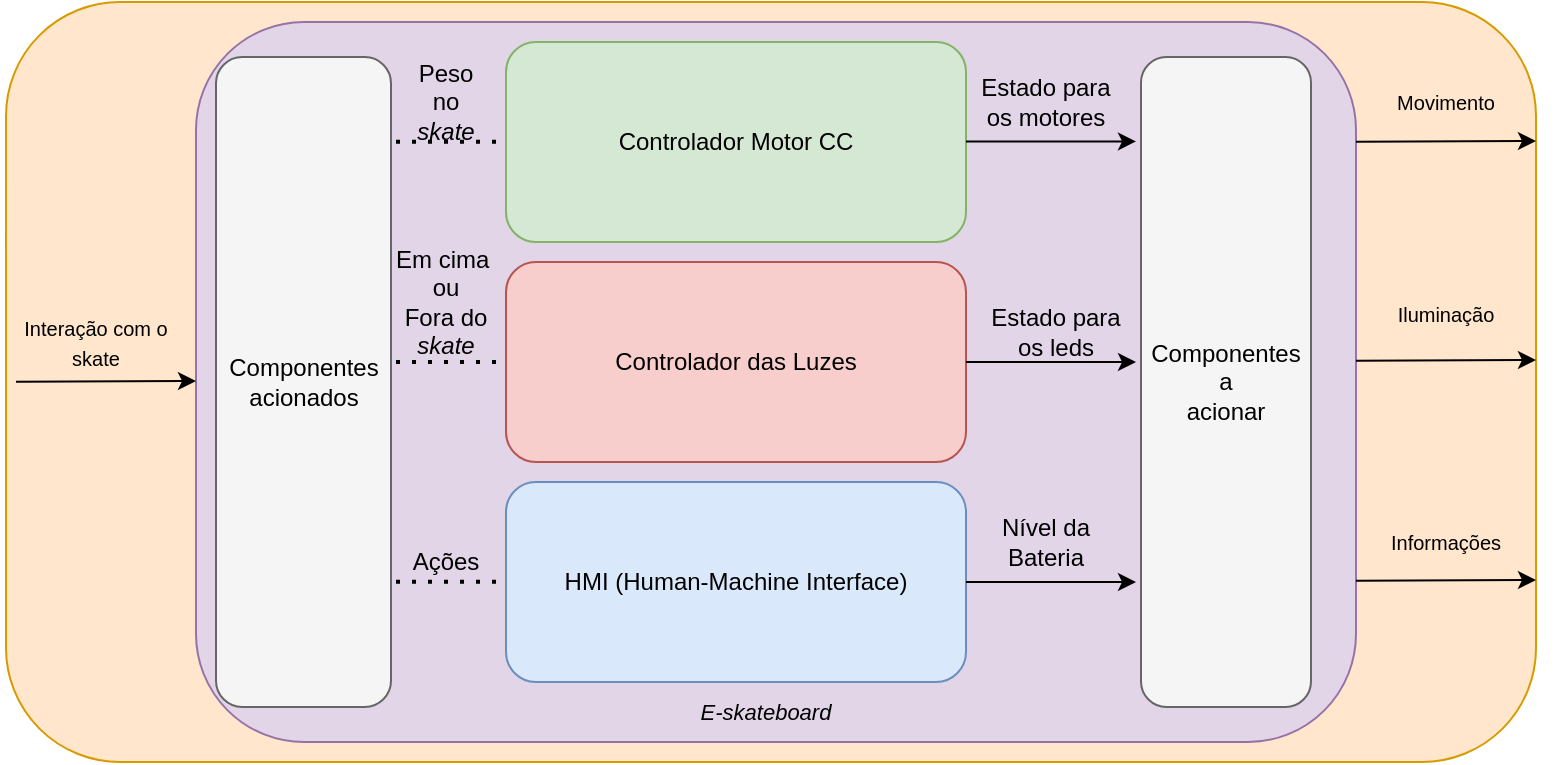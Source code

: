<mxfile version="13.9.9" type="device"><diagram id="Pk8Cs7YkVVhwPFJlNyq4" name="Page-1"><mxGraphModel dx="1102" dy="822" grid="1" gridSize="10" guides="1" tooltips="1" connect="1" arrows="1" fold="1" page="1" pageScale="1" pageWidth="850" pageHeight="1100" math="0" shadow="0"><root><mxCell id="0"/><mxCell id="1" parent="0"/><mxCell id="pJFFU4i-sW_qEaIfnZ9J-2" value="" style="rounded=1;whiteSpace=wrap;html=1;fillColor=#ffe6cc;strokeColor=#d79b00;fontStyle=1" parent="1" vertex="1"><mxGeometry x="25" y="30" width="765" height="380" as="geometry"/></mxCell><mxCell id="pJFFU4i-sW_qEaIfnZ9J-3" value="" style="rounded=1;whiteSpace=wrap;html=1;fillColor=#e1d5e7;strokeColor=#9673a6;" parent="1" vertex="1"><mxGeometry x="120" y="40" width="580" height="360" as="geometry"/></mxCell><mxCell id="pJFFU4i-sW_qEaIfnZ9J-4" value="Controlador Motor CC" style="rounded=1;whiteSpace=wrap;html=1;fillColor=#d5e8d4;strokeColor=#82b366;" parent="1" vertex="1"><mxGeometry x="275" y="50" width="230" height="100" as="geometry"/></mxCell><mxCell id="pJFFU4i-sW_qEaIfnZ9J-5" value="Controlador das Luzes" style="rounded=1;whiteSpace=wrap;html=1;fillColor=#f8cecc;strokeColor=#b85450;" parent="1" vertex="1"><mxGeometry x="275" y="160" width="230" height="100" as="geometry"/></mxCell><mxCell id="pJFFU4i-sW_qEaIfnZ9J-6" value="HMI (Human-Machine Interface)" style="rounded=1;whiteSpace=wrap;html=1;fillColor=#dae8fc;strokeColor=#6c8ebf;" parent="1" vertex="1"><mxGeometry x="275" y="270" width="230" height="100" as="geometry"/></mxCell><mxCell id="pJFFU4i-sW_qEaIfnZ9J-8" value="&lt;font style=&quot;font-size: 11px&quot;&gt;&lt;i&gt;E-skateboard&lt;/i&gt;&lt;/font&gt;" style="text;html=1;strokeColor=none;fillColor=none;align=center;verticalAlign=middle;whiteSpace=wrap;rounded=0;" parent="1" vertex="1"><mxGeometry x="310" y="360" width="190" height="50" as="geometry"/></mxCell><mxCell id="pJFFU4i-sW_qEaIfnZ9J-12" value="" style="endArrow=classic;html=1;" parent="1" edge="1"><mxGeometry width="50" height="50" relative="1" as="geometry"><mxPoint x="30" y="219.84" as="sourcePoint"/><mxPoint x="120" y="219.5" as="targetPoint"/></mxGeometry></mxCell><mxCell id="pJFFU4i-sW_qEaIfnZ9J-13" value="&lt;span style=&quot;font-size: 10px&quot;&gt;Interação com o skate&lt;/span&gt;" style="text;html=1;strokeColor=none;fillColor=none;align=center;verticalAlign=middle;whiteSpace=wrap;rounded=0;" parent="1" vertex="1"><mxGeometry x="25" y="190" width="90" height="20" as="geometry"/></mxCell><mxCell id="pJFFU4i-sW_qEaIfnZ9J-15" value="" style="rounded=1;whiteSpace=wrap;html=1;rotation=90;fillColor=#f5f5f5;strokeColor=#666666;fontColor=#333333;" parent="1" vertex="1"><mxGeometry x="11.25" y="176.25" width="325" height="87.5" as="geometry"/></mxCell><mxCell id="pJFFU4i-sW_qEaIfnZ9J-22" value="" style="endArrow=none;dashed=1;html=1;dashPattern=1 3;strokeWidth=2;" parent="1" edge="1"><mxGeometry width="50" height="50" relative="1" as="geometry"><mxPoint x="220" y="319.83" as="sourcePoint"/><mxPoint x="270" y="319.83" as="targetPoint"/></mxGeometry></mxCell><mxCell id="pJFFU4i-sW_qEaIfnZ9J-23" value="" style="endArrow=none;dashed=1;html=1;dashPattern=1 3;strokeWidth=2;" parent="1" edge="1"><mxGeometry width="50" height="50" relative="1" as="geometry"><mxPoint x="220" y="210.0" as="sourcePoint"/><mxPoint x="270" y="210.0" as="targetPoint"/></mxGeometry></mxCell><mxCell id="pJFFU4i-sW_qEaIfnZ9J-24" value="" style="endArrow=none;dashed=1;html=1;dashPattern=1 3;strokeWidth=2;" parent="1" edge="1"><mxGeometry width="50" height="50" relative="1" as="geometry"><mxPoint x="220" y="99.83" as="sourcePoint"/><mxPoint x="270" y="99.83" as="targetPoint"/></mxGeometry></mxCell><mxCell id="pJFFU4i-sW_qEaIfnZ9J-25" value="Em cima&amp;nbsp;&lt;br&gt;ou&lt;br&gt;Fora do &lt;i&gt;skate&lt;/i&gt;" style="text;html=1;strokeColor=none;fillColor=none;align=center;verticalAlign=middle;whiteSpace=wrap;rounded=0;" parent="1" vertex="1"><mxGeometry x="210" y="170" width="70" height="20" as="geometry"/></mxCell><mxCell id="pJFFU4i-sW_qEaIfnZ9J-26" value="Peso no &lt;i&gt;skate&lt;/i&gt;" style="text;html=1;strokeColor=none;fillColor=none;align=center;verticalAlign=middle;whiteSpace=wrap;rounded=0;" parent="1" vertex="1"><mxGeometry x="225" y="70" width="40" height="20" as="geometry"/></mxCell><mxCell id="pJFFU4i-sW_qEaIfnZ9J-27" value="Ações" style="text;html=1;strokeColor=none;fillColor=none;align=center;verticalAlign=middle;whiteSpace=wrap;rounded=0;" parent="1" vertex="1"><mxGeometry x="225" y="300" width="40" height="20" as="geometry"/></mxCell><mxCell id="pJFFU4i-sW_qEaIfnZ9J-28" value="" style="endArrow=classic;html=1;" parent="1" edge="1"><mxGeometry width="50" height="50" relative="1" as="geometry"><mxPoint x="505" y="320" as="sourcePoint"/><mxPoint x="590" y="320" as="targetPoint"/></mxGeometry></mxCell><mxCell id="pJFFU4i-sW_qEaIfnZ9J-29" value="" style="endArrow=classic;html=1;" parent="1" edge="1"><mxGeometry width="50" height="50" relative="1" as="geometry"><mxPoint x="505" y="99.71" as="sourcePoint"/><mxPoint x="590" y="99.71" as="targetPoint"/></mxGeometry></mxCell><mxCell id="pJFFU4i-sW_qEaIfnZ9J-30" value="" style="endArrow=classic;html=1;" parent="1" edge="1"><mxGeometry width="50" height="50" relative="1" as="geometry"><mxPoint x="505" y="210" as="sourcePoint"/><mxPoint x="590" y="210" as="targetPoint"/></mxGeometry></mxCell><mxCell id="pJFFU4i-sW_qEaIfnZ9J-32" value="Nível da Bateria" style="text;html=1;strokeColor=none;fillColor=none;align=center;verticalAlign=middle;whiteSpace=wrap;rounded=0;" parent="1" vertex="1"><mxGeometry x="515" y="290" width="60" height="20" as="geometry"/></mxCell><mxCell id="pJFFU4i-sW_qEaIfnZ9J-33" value="Componentes acionados" style="text;html=1;strokeColor=none;fillColor=none;align=center;verticalAlign=middle;whiteSpace=wrap;rounded=0;" parent="1" vertex="1"><mxGeometry x="138.75" y="205" width="70" height="30" as="geometry"/></mxCell><mxCell id="pJFFU4i-sW_qEaIfnZ9J-35" value="" style="rounded=1;whiteSpace=wrap;html=1;rotation=90;fillColor=#f5f5f5;strokeColor=#666666;fontColor=#333333;" parent="1" vertex="1"><mxGeometry x="472.5" y="177.5" width="325" height="85" as="geometry"/></mxCell><mxCell id="pJFFU4i-sW_qEaIfnZ9J-36" value="Componentes a&lt;br&gt;acionar" style="text;html=1;strokeColor=none;fillColor=none;align=center;verticalAlign=middle;whiteSpace=wrap;rounded=0;" parent="1" vertex="1"><mxGeometry x="600" y="205" width="70" height="30" as="geometry"/></mxCell><mxCell id="pJFFU4i-sW_qEaIfnZ9J-37" value="Estado para os leds" style="text;html=1;strokeColor=none;fillColor=none;align=center;verticalAlign=middle;whiteSpace=wrap;rounded=0;" parent="1" vertex="1"><mxGeometry x="515" y="185" width="70" height="20" as="geometry"/></mxCell><mxCell id="pJFFU4i-sW_qEaIfnZ9J-38" value="Estado para os motores" style="text;html=1;strokeColor=none;fillColor=none;align=center;verticalAlign=middle;whiteSpace=wrap;rounded=0;" parent="1" vertex="1"><mxGeometry x="510" y="70" width="70" height="20" as="geometry"/></mxCell><mxCell id="pJFFU4i-sW_qEaIfnZ9J-42" value="" style="endArrow=classic;html=1;" parent="1" edge="1"><mxGeometry width="50" height="50" relative="1" as="geometry"><mxPoint x="700" y="99.84" as="sourcePoint"/><mxPoint x="790" y="99.5" as="targetPoint"/></mxGeometry></mxCell><mxCell id="pJFFU4i-sW_qEaIfnZ9J-43" value="&lt;span style=&quot;font-size: 10px&quot;&gt;Movimento&lt;/span&gt;" style="text;html=1;strokeColor=none;fillColor=none;align=center;verticalAlign=middle;whiteSpace=wrap;rounded=0;" parent="1" vertex="1"><mxGeometry x="700" y="70" width="90" height="20" as="geometry"/></mxCell><mxCell id="pJFFU4i-sW_qEaIfnZ9J-44" value="" style="endArrow=classic;html=1;" parent="1" edge="1"><mxGeometry width="50" height="50" relative="1" as="geometry"><mxPoint x="700" y="209.34" as="sourcePoint"/><mxPoint x="790" y="209.0" as="targetPoint"/></mxGeometry></mxCell><mxCell id="pJFFU4i-sW_qEaIfnZ9J-45" value="&lt;span style=&quot;font-size: 10px&quot;&gt;Iluminação&lt;/span&gt;" style="text;html=1;strokeColor=none;fillColor=none;align=center;verticalAlign=middle;whiteSpace=wrap;rounded=0;" parent="1" vertex="1"><mxGeometry x="700" y="176.25" width="90" height="20" as="geometry"/></mxCell><mxCell id="pJFFU4i-sW_qEaIfnZ9J-46" value="" style="endArrow=classic;html=1;" parent="1" edge="1"><mxGeometry width="50" height="50" relative="1" as="geometry"><mxPoint x="700" y="319.34" as="sourcePoint"/><mxPoint x="790" y="319.0" as="targetPoint"/></mxGeometry></mxCell><mxCell id="pJFFU4i-sW_qEaIfnZ9J-47" value="&lt;span style=&quot;font-size: 10px&quot;&gt;Informações&lt;/span&gt;" style="text;html=1;strokeColor=none;fillColor=none;align=center;verticalAlign=middle;whiteSpace=wrap;rounded=0;" parent="1" vertex="1"><mxGeometry x="700" y="290" width="90" height="20" as="geometry"/></mxCell></root></mxGraphModel></diagram></mxfile>